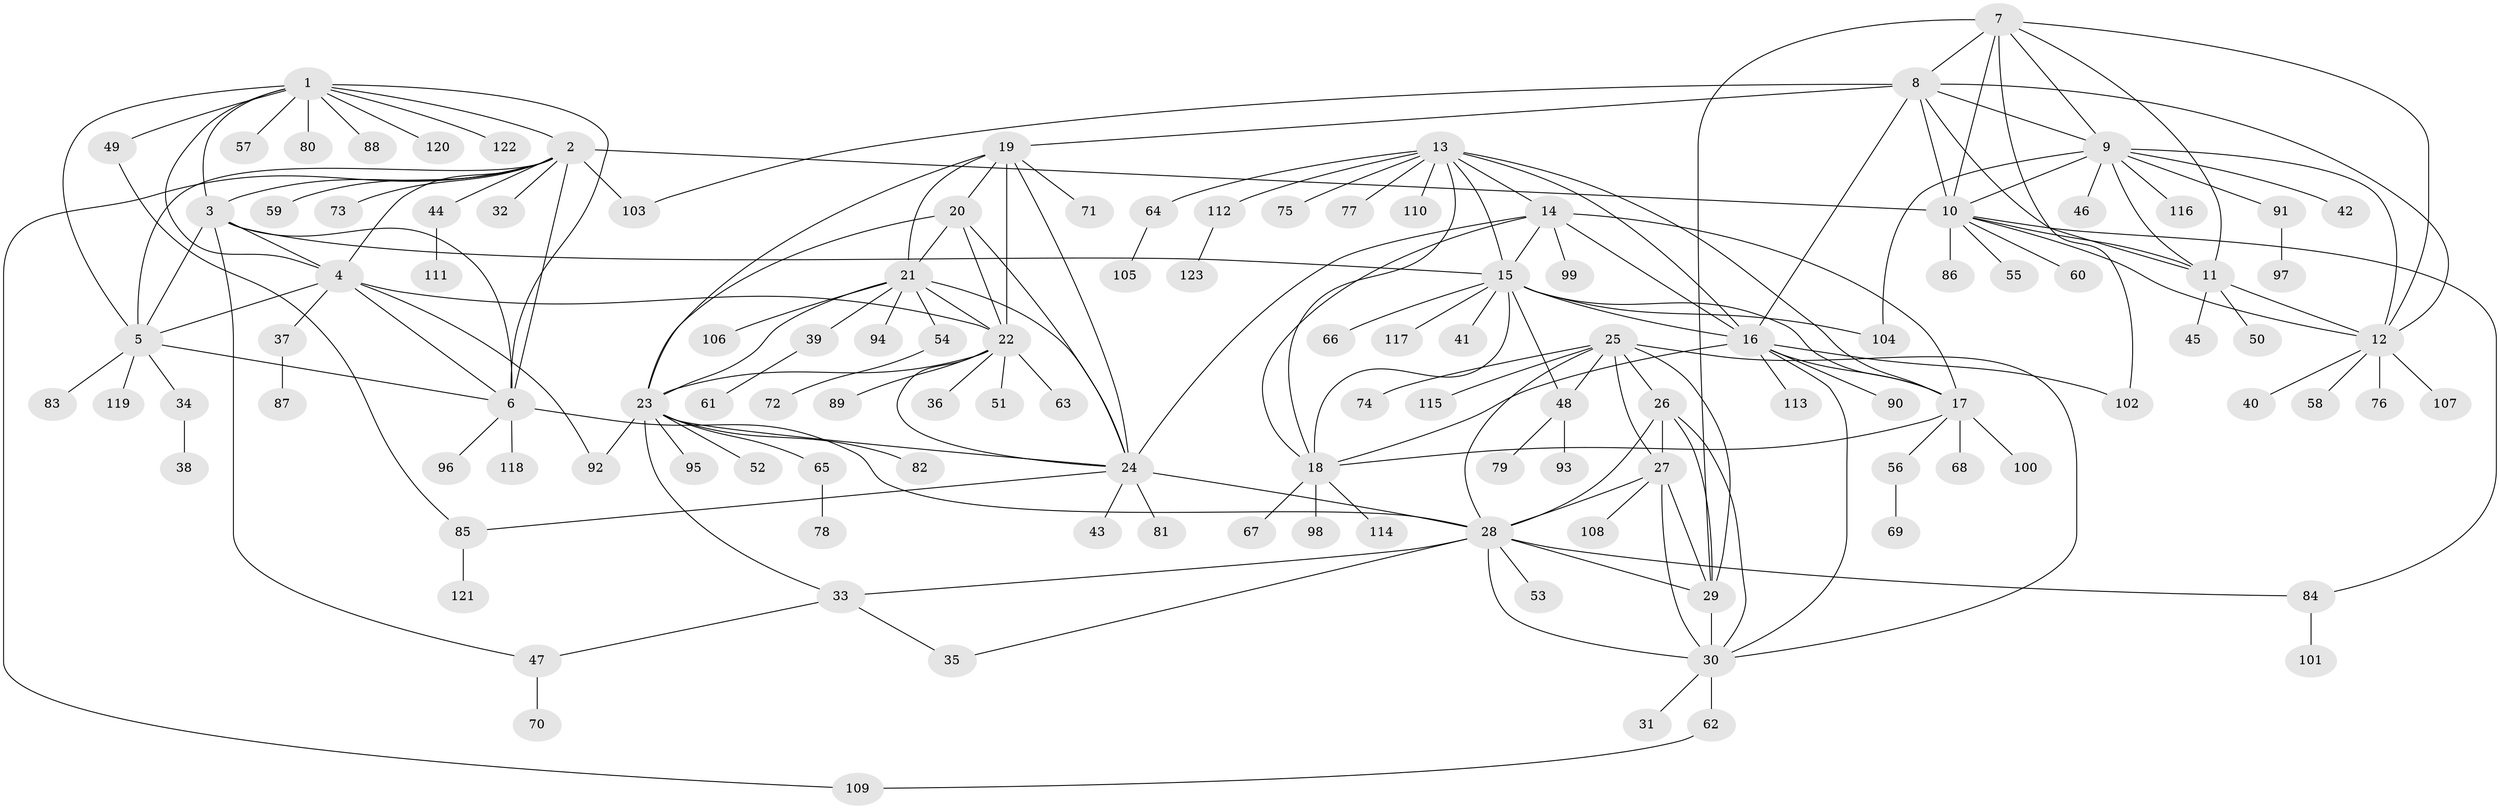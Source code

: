 // coarse degree distribution, {8: 0.0851063829787234, 10: 0.02127659574468085, 9: 0.010638297872340425, 7: 0.010638297872340425, 12: 0.031914893617021274, 11: 0.02127659574468085, 6: 0.0425531914893617, 3: 0.031914893617021274, 1: 0.6276595744680851, 2: 0.11702127659574468}
// Generated by graph-tools (version 1.1) at 2025/24/03/03/25 07:24:10]
// undirected, 123 vertices, 189 edges
graph export_dot {
graph [start="1"]
  node [color=gray90,style=filled];
  1;
  2;
  3;
  4;
  5;
  6;
  7;
  8;
  9;
  10;
  11;
  12;
  13;
  14;
  15;
  16;
  17;
  18;
  19;
  20;
  21;
  22;
  23;
  24;
  25;
  26;
  27;
  28;
  29;
  30;
  31;
  32;
  33;
  34;
  35;
  36;
  37;
  38;
  39;
  40;
  41;
  42;
  43;
  44;
  45;
  46;
  47;
  48;
  49;
  50;
  51;
  52;
  53;
  54;
  55;
  56;
  57;
  58;
  59;
  60;
  61;
  62;
  63;
  64;
  65;
  66;
  67;
  68;
  69;
  70;
  71;
  72;
  73;
  74;
  75;
  76;
  77;
  78;
  79;
  80;
  81;
  82;
  83;
  84;
  85;
  86;
  87;
  88;
  89;
  90;
  91;
  92;
  93;
  94;
  95;
  96;
  97;
  98;
  99;
  100;
  101;
  102;
  103;
  104;
  105;
  106;
  107;
  108;
  109;
  110;
  111;
  112;
  113;
  114;
  115;
  116;
  117;
  118;
  119;
  120;
  121;
  122;
  123;
  1 -- 2;
  1 -- 3;
  1 -- 4;
  1 -- 5;
  1 -- 6;
  1 -- 49;
  1 -- 57;
  1 -- 80;
  1 -- 88;
  1 -- 120;
  1 -- 122;
  2 -- 3;
  2 -- 4;
  2 -- 5;
  2 -- 6;
  2 -- 10;
  2 -- 32;
  2 -- 44;
  2 -- 59;
  2 -- 73;
  2 -- 103;
  2 -- 109;
  3 -- 4;
  3 -- 5;
  3 -- 6;
  3 -- 15;
  3 -- 47;
  4 -- 5;
  4 -- 6;
  4 -- 22;
  4 -- 37;
  4 -- 92;
  5 -- 6;
  5 -- 34;
  5 -- 83;
  5 -- 119;
  6 -- 28;
  6 -- 96;
  6 -- 118;
  7 -- 8;
  7 -- 9;
  7 -- 10;
  7 -- 11;
  7 -- 12;
  7 -- 29;
  7 -- 102;
  8 -- 9;
  8 -- 10;
  8 -- 11;
  8 -- 12;
  8 -- 16;
  8 -- 19;
  8 -- 103;
  9 -- 10;
  9 -- 11;
  9 -- 12;
  9 -- 42;
  9 -- 46;
  9 -- 91;
  9 -- 104;
  9 -- 116;
  10 -- 11;
  10 -- 12;
  10 -- 55;
  10 -- 60;
  10 -- 84;
  10 -- 86;
  11 -- 12;
  11 -- 45;
  11 -- 50;
  12 -- 40;
  12 -- 58;
  12 -- 76;
  12 -- 107;
  13 -- 14;
  13 -- 15;
  13 -- 16;
  13 -- 17;
  13 -- 18;
  13 -- 64;
  13 -- 75;
  13 -- 77;
  13 -- 110;
  13 -- 112;
  14 -- 15;
  14 -- 16;
  14 -- 17;
  14 -- 18;
  14 -- 24;
  14 -- 99;
  15 -- 16;
  15 -- 17;
  15 -- 18;
  15 -- 41;
  15 -- 48;
  15 -- 66;
  15 -- 104;
  15 -- 117;
  16 -- 17;
  16 -- 18;
  16 -- 30;
  16 -- 90;
  16 -- 102;
  16 -- 113;
  17 -- 18;
  17 -- 56;
  17 -- 68;
  17 -- 100;
  18 -- 67;
  18 -- 98;
  18 -- 114;
  19 -- 20;
  19 -- 21;
  19 -- 22;
  19 -- 23;
  19 -- 24;
  19 -- 71;
  20 -- 21;
  20 -- 22;
  20 -- 23;
  20 -- 24;
  21 -- 22;
  21 -- 23;
  21 -- 24;
  21 -- 39;
  21 -- 54;
  21 -- 94;
  21 -- 106;
  22 -- 23;
  22 -- 24;
  22 -- 36;
  22 -- 51;
  22 -- 63;
  22 -- 89;
  23 -- 24;
  23 -- 33;
  23 -- 52;
  23 -- 65;
  23 -- 82;
  23 -- 92;
  23 -- 95;
  24 -- 28;
  24 -- 43;
  24 -- 81;
  24 -- 85;
  25 -- 26;
  25 -- 27;
  25 -- 28;
  25 -- 29;
  25 -- 30;
  25 -- 48;
  25 -- 74;
  25 -- 115;
  26 -- 27;
  26 -- 28;
  26 -- 29;
  26 -- 30;
  27 -- 28;
  27 -- 29;
  27 -- 30;
  27 -- 108;
  28 -- 29;
  28 -- 30;
  28 -- 33;
  28 -- 35;
  28 -- 53;
  28 -- 84;
  29 -- 30;
  30 -- 31;
  30 -- 62;
  33 -- 35;
  33 -- 47;
  34 -- 38;
  37 -- 87;
  39 -- 61;
  44 -- 111;
  47 -- 70;
  48 -- 79;
  48 -- 93;
  49 -- 85;
  54 -- 72;
  56 -- 69;
  62 -- 109;
  64 -- 105;
  65 -- 78;
  84 -- 101;
  85 -- 121;
  91 -- 97;
  112 -- 123;
}
